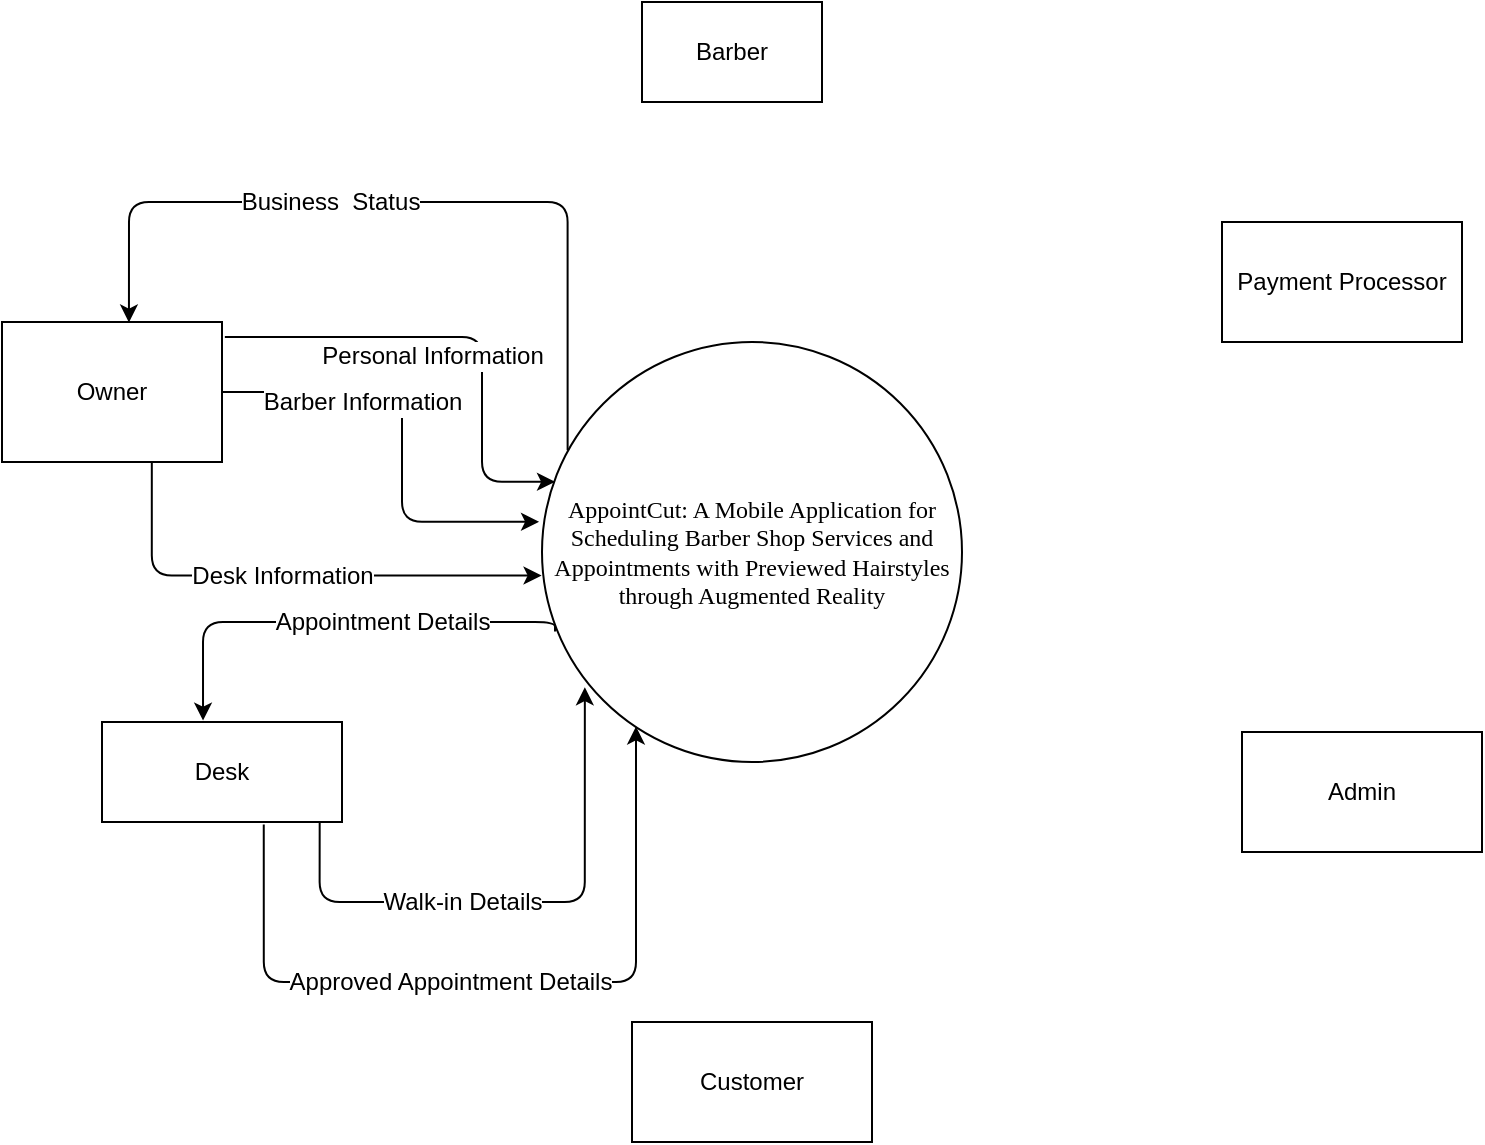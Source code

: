 <mxfile version="15.5.0" type="github">
  <diagram id="QcfeCgYC6YROvoQcwezy" name="Page-1">
    <mxGraphModel dx="723" dy="410" grid="1" gridSize="10" guides="1" tooltips="1" connect="1" arrows="1" fold="1" page="1" pageScale="1" pageWidth="850" pageHeight="1100" math="0" shadow="0">
      <root>
        <mxCell id="0" />
        <mxCell id="1" parent="0" />
        <mxCell id="eU8hsQ7OFh6PPx2WCGZC-1" value="&lt;font style=&quot;font-size: 12px&quot;&gt;&lt;span style=&quot;font-family: &amp;#34;times new roman&amp;#34; ; color: rgb(0 , 0 , 0) ; background-color: transparent ; font-style: normal ; font-variant: normal ; text-decoration: none ; vertical-align: baseline&quot; id=&quot;docs-internal-guid-279cb4f7-7fff-44b1-516b-acc277abbe0b&quot;&gt;AppointCut: A Mobile Application for Scheduling Barber Shop Services and Appointments with Previewed Hairstyles through Augmented Reality&lt;/span&gt;&lt;/font&gt;" style="ellipse;whiteSpace=wrap;html=1;aspect=fixed;" vertex="1" parent="1">
          <mxGeometry x="310" y="220" width="210" height="210" as="geometry" />
        </mxCell>
        <mxCell id="eU8hsQ7OFh6PPx2WCGZC-3" value="Owner" style="rounded=0;whiteSpace=wrap;html=1;fontSize=12;" vertex="1" parent="1">
          <mxGeometry x="40" y="210" width="110" height="70" as="geometry" />
        </mxCell>
        <mxCell id="eU8hsQ7OFh6PPx2WCGZC-4" value="Desk" style="rounded=0;whiteSpace=wrap;html=1;fontSize=12;" vertex="1" parent="1">
          <mxGeometry x="90" y="410" width="120" height="50" as="geometry" />
        </mxCell>
        <mxCell id="eU8hsQ7OFh6PPx2WCGZC-5" value="Barber" style="rounded=0;whiteSpace=wrap;html=1;fontSize=12;" vertex="1" parent="1">
          <mxGeometry x="360" y="50" width="90" height="50" as="geometry" />
        </mxCell>
        <mxCell id="eU8hsQ7OFh6PPx2WCGZC-6" value="Customer" style="rounded=0;whiteSpace=wrap;html=1;fontSize=12;" vertex="1" parent="1">
          <mxGeometry x="355" y="560" width="120" height="60" as="geometry" />
        </mxCell>
        <mxCell id="eU8hsQ7OFh6PPx2WCGZC-7" value="Admin" style="rounded=0;whiteSpace=wrap;html=1;fontSize=12;" vertex="1" parent="1">
          <mxGeometry x="660" y="415" width="120" height="60" as="geometry" />
        </mxCell>
        <mxCell id="eU8hsQ7OFh6PPx2WCGZC-8" value="Payment Processor" style="rounded=0;whiteSpace=wrap;html=1;fontSize=12;" vertex="1" parent="1">
          <mxGeometry x="650" y="160" width="120" height="60" as="geometry" />
        </mxCell>
        <mxCell id="eU8hsQ7OFh6PPx2WCGZC-20" value="Business&amp;nbsp; Status" style="endArrow=classic;html=1;rounded=1;fontSize=12;edgeStyle=orthogonalEdgeStyle;entryX=0.577;entryY=0.004;entryDx=0;entryDy=0;entryPerimeter=0;exitX=0.061;exitY=0.258;exitDx=0;exitDy=0;exitPerimeter=0;" edge="1" parent="1" source="eU8hsQ7OFh6PPx2WCGZC-1" target="eU8hsQ7OFh6PPx2WCGZC-3">
          <mxGeometry x="0.2" width="50" height="50" relative="1" as="geometry">
            <mxPoint x="170" y="170" as="sourcePoint" />
            <mxPoint x="220" y="120" as="targetPoint" />
            <Array as="points">
              <mxPoint x="323" y="150" />
              <mxPoint x="103" y="150" />
            </Array>
            <mxPoint as="offset" />
          </mxGeometry>
        </mxCell>
        <mxCell id="eU8hsQ7OFh6PPx2WCGZC-25" value="Personal Information" style="endArrow=classic;html=1;rounded=1;fontSize=12;edgeStyle=orthogonalEdgeStyle;entryX=0.031;entryY=0.333;entryDx=0;entryDy=0;entryPerimeter=0;exitX=1.013;exitY=0.107;exitDx=0;exitDy=0;exitPerimeter=0;" edge="1" parent="1" source="eU8hsQ7OFh6PPx2WCGZC-3" target="eU8hsQ7OFh6PPx2WCGZC-1">
          <mxGeometry x="-0.123" y="-10" width="50" height="50" relative="1" as="geometry">
            <mxPoint x="230" y="320" as="sourcePoint" />
            <mxPoint x="310" y="290" as="targetPoint" />
            <Array as="points">
              <mxPoint x="280" y="218" />
              <mxPoint x="280" y="290" />
            </Array>
            <mxPoint as="offset" />
          </mxGeometry>
        </mxCell>
        <mxCell id="eU8hsQ7OFh6PPx2WCGZC-26" value="Barber Information" style="endArrow=classic;html=1;rounded=1;fontSize=12;edgeStyle=orthogonalEdgeStyle;exitX=1;exitY=0.5;exitDx=0;exitDy=0;entryX=-0.007;entryY=0.428;entryDx=0;entryDy=0;entryPerimeter=0;" edge="1" parent="1" source="eU8hsQ7OFh6PPx2WCGZC-3" target="eU8hsQ7OFh6PPx2WCGZC-1">
          <mxGeometry x="-0.373" y="-5" width="50" height="50" relative="1" as="geometry">
            <mxPoint x="190" y="380" as="sourcePoint" />
            <mxPoint x="240" y="330" as="targetPoint" />
            <Array as="points">
              <mxPoint x="240" y="245" />
              <mxPoint x="240" y="310" />
            </Array>
            <mxPoint as="offset" />
          </mxGeometry>
        </mxCell>
        <mxCell id="eU8hsQ7OFh6PPx2WCGZC-27" value="Desk Information" style="endArrow=classic;html=1;rounded=1;fontSize=12;edgeStyle=orthogonalEdgeStyle;exitX=0.681;exitY=1.002;exitDx=0;exitDy=0;entryX=-0.001;entryY=0.556;entryDx=0;entryDy=0;entryPerimeter=0;exitPerimeter=0;" edge="1" parent="1" source="eU8hsQ7OFh6PPx2WCGZC-3" target="eU8hsQ7OFh6PPx2WCGZC-1">
          <mxGeometry x="-0.032" width="50" height="50" relative="1" as="geometry">
            <mxPoint x="230" y="400" as="sourcePoint" />
            <mxPoint x="280" y="350" as="targetPoint" />
            <Array as="points">
              <mxPoint x="115" y="337" />
            </Array>
            <mxPoint as="offset" />
          </mxGeometry>
        </mxCell>
        <mxCell id="eU8hsQ7OFh6PPx2WCGZC-29" value="Appointment Details" style="endArrow=classic;html=1;rounded=1;fontSize=12;edgeStyle=orthogonalEdgeStyle;exitX=0.031;exitY=0.689;exitDx=0;exitDy=0;exitPerimeter=0;entryX=0.421;entryY=-0.014;entryDx=0;entryDy=0;entryPerimeter=0;" edge="1" parent="1" source="eU8hsQ7OFh6PPx2WCGZC-1" target="eU8hsQ7OFh6PPx2WCGZC-4">
          <mxGeometry x="-0.207" width="50" height="50" relative="1" as="geometry">
            <mxPoint x="150" y="420" as="sourcePoint" />
            <mxPoint x="140" y="410" as="targetPoint" />
            <Array as="points">
              <mxPoint x="317" y="360" />
              <mxPoint x="141" y="360" />
            </Array>
            <mxPoint as="offset" />
          </mxGeometry>
        </mxCell>
        <mxCell id="eU8hsQ7OFh6PPx2WCGZC-30" value="Walk-in Details" style="endArrow=classic;html=1;rounded=1;fontSize=12;edgeStyle=orthogonalEdgeStyle;entryX=0.102;entryY=0.822;entryDx=0;entryDy=0;entryPerimeter=0;exitX=0.907;exitY=1.003;exitDx=0;exitDy=0;exitPerimeter=0;" edge="1" parent="1" source="eU8hsQ7OFh6PPx2WCGZC-4" target="eU8hsQ7OFh6PPx2WCGZC-1">
          <mxGeometry x="-0.206" width="50" height="50" relative="1" as="geometry">
            <mxPoint x="180" y="560" as="sourcePoint" />
            <mxPoint x="230" y="510" as="targetPoint" />
            <Array as="points">
              <mxPoint x="199" y="500" />
              <mxPoint x="331" y="500" />
            </Array>
            <mxPoint as="offset" />
          </mxGeometry>
        </mxCell>
        <mxCell id="eU8hsQ7OFh6PPx2WCGZC-31" value="Approved Appointment Details" style="endArrow=classic;html=1;rounded=1;fontSize=12;edgeStyle=orthogonalEdgeStyle;exitX=0.674;exitY=1.026;exitDx=0;exitDy=0;exitPerimeter=0;entryX=0.222;entryY=0.915;entryDx=0;entryDy=0;entryPerimeter=0;" edge="1" parent="1" source="eU8hsQ7OFh6PPx2WCGZC-4" target="eU8hsQ7OFh6PPx2WCGZC-1">
          <mxGeometry x="-0.127" width="50" height="50" relative="1" as="geometry">
            <mxPoint x="160" y="580" as="sourcePoint" />
            <mxPoint x="210" y="530" as="targetPoint" />
            <Array as="points">
              <mxPoint x="171" y="540" />
              <mxPoint x="357" y="540" />
              <mxPoint x="357" y="412" />
            </Array>
            <mxPoint as="offset" />
          </mxGeometry>
        </mxCell>
      </root>
    </mxGraphModel>
  </diagram>
</mxfile>
